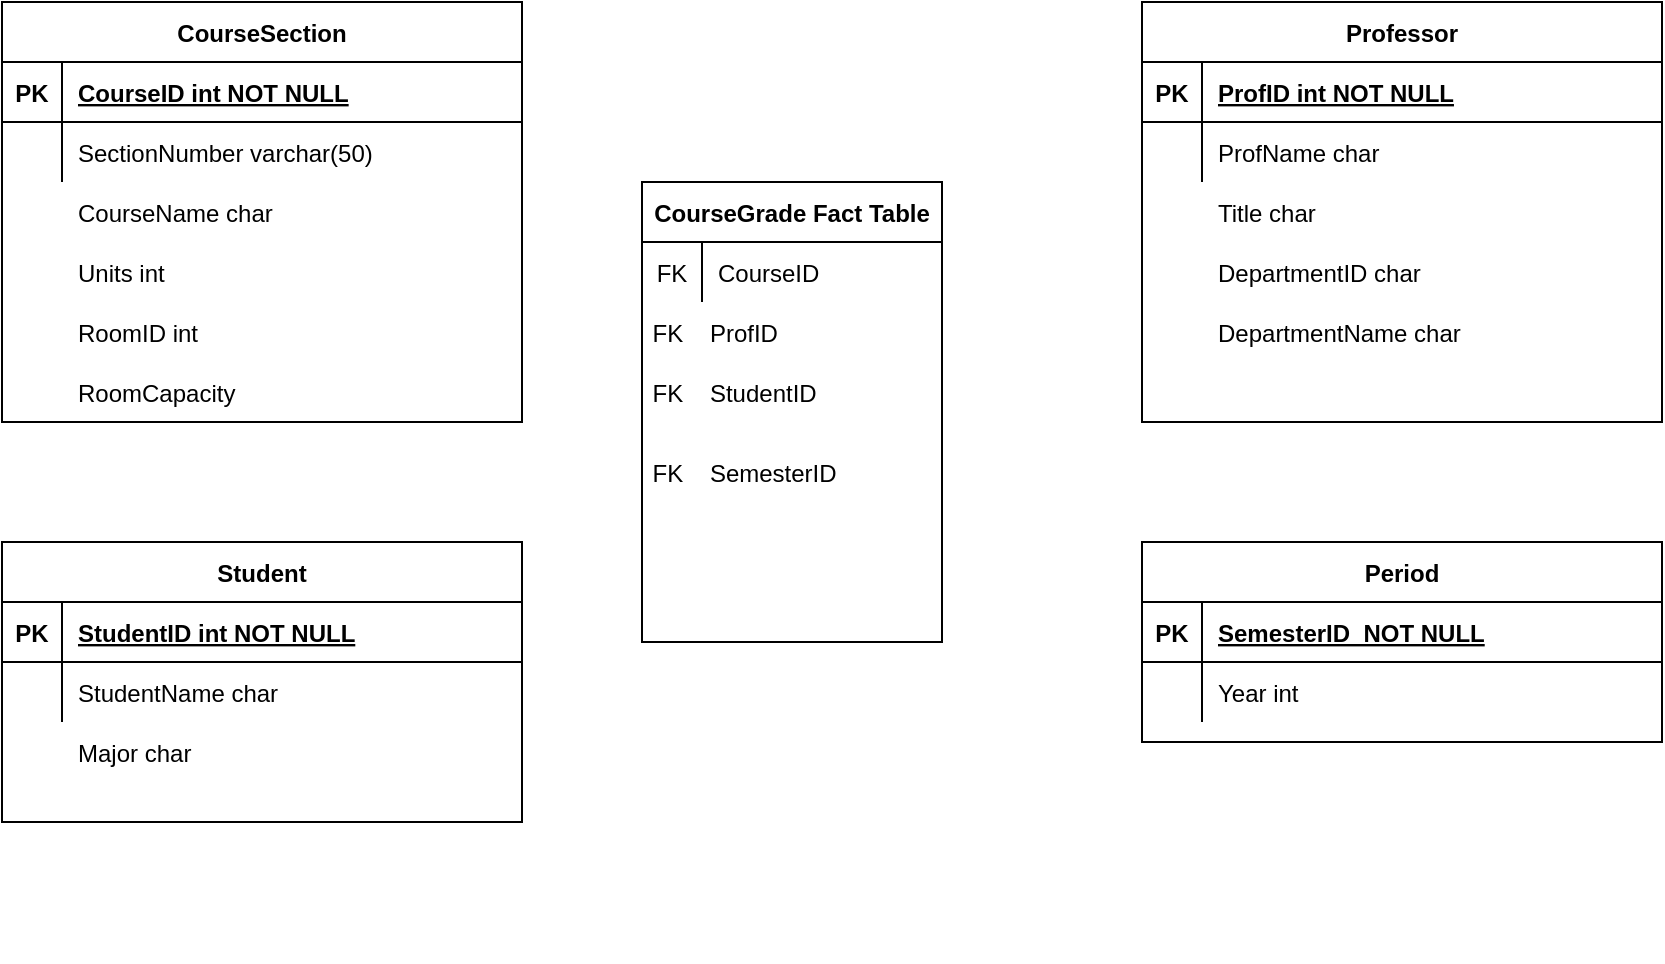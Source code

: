 <mxfile version="14.3.1" type="github">
  <diagram id="R2lEEEUBdFMjLlhIrx00" name="Page-1">
    <mxGraphModel dx="1502" dy="636" grid="1" gridSize="10" guides="1" tooltips="1" connect="1" arrows="1" fold="1" page="1" pageScale="1" pageWidth="850" pageHeight="1100" math="0" shadow="0" extFonts="Permanent Marker^https://fonts.googleapis.com/css?family=Permanent+Marker">
      <root>
        <mxCell id="0" />
        <mxCell id="1" parent="0" />
        <mxCell id="TcHfsEsMlf1itU261kh--9" value="" style="group" vertex="1" connectable="0" parent="1">
          <mxGeometry x="10" y="100" width="260" height="210" as="geometry" />
        </mxCell>
        <mxCell id="C-vyLk0tnHw3VtMMgP7b-23" value="CourseSection" style="shape=table;startSize=30;container=1;collapsible=1;childLayout=tableLayout;fixedRows=1;rowLines=0;fontStyle=1;align=center;resizeLast=1;" parent="TcHfsEsMlf1itU261kh--9" vertex="1">
          <mxGeometry width="260" height="210" as="geometry" />
        </mxCell>
        <mxCell id="C-vyLk0tnHw3VtMMgP7b-24" value="" style="shape=partialRectangle;collapsible=0;dropTarget=0;pointerEvents=0;fillColor=none;points=[[0,0.5],[1,0.5]];portConstraint=eastwest;top=0;left=0;right=0;bottom=1;" parent="C-vyLk0tnHw3VtMMgP7b-23" vertex="1">
          <mxGeometry y="30" width="260" height="30" as="geometry" />
        </mxCell>
        <mxCell id="C-vyLk0tnHw3VtMMgP7b-25" value="PK" style="shape=partialRectangle;overflow=hidden;connectable=0;fillColor=none;top=0;left=0;bottom=0;right=0;fontStyle=1;" parent="C-vyLk0tnHw3VtMMgP7b-24" vertex="1">
          <mxGeometry width="30" height="30" as="geometry" />
        </mxCell>
        <mxCell id="C-vyLk0tnHw3VtMMgP7b-26" value="CourseID int NOT NULL" style="shape=partialRectangle;overflow=hidden;connectable=0;fillColor=none;top=0;left=0;bottom=0;right=0;align=left;spacingLeft=6;fontStyle=5;" parent="C-vyLk0tnHw3VtMMgP7b-24" vertex="1">
          <mxGeometry x="30" width="230" height="30" as="geometry" />
        </mxCell>
        <mxCell id="C-vyLk0tnHw3VtMMgP7b-27" value="" style="shape=partialRectangle;collapsible=0;dropTarget=0;pointerEvents=0;fillColor=none;points=[[0,0.5],[1,0.5]];portConstraint=eastwest;top=0;left=0;right=0;bottom=0;" parent="C-vyLk0tnHw3VtMMgP7b-23" vertex="1">
          <mxGeometry y="60" width="260" height="30" as="geometry" />
        </mxCell>
        <mxCell id="C-vyLk0tnHw3VtMMgP7b-28" value="" style="shape=partialRectangle;overflow=hidden;connectable=0;fillColor=none;top=0;left=0;bottom=0;right=0;" parent="C-vyLk0tnHw3VtMMgP7b-27" vertex="1">
          <mxGeometry width="30" height="30" as="geometry" />
        </mxCell>
        <mxCell id="C-vyLk0tnHw3VtMMgP7b-29" value="SectionNumber varchar(50)" style="shape=partialRectangle;overflow=hidden;connectable=0;fillColor=none;top=0;left=0;bottom=0;right=0;align=left;spacingLeft=6;" parent="C-vyLk0tnHw3VtMMgP7b-27" vertex="1">
          <mxGeometry x="30" width="230" height="30" as="geometry" />
        </mxCell>
        <mxCell id="TcHfsEsMlf1itU261kh--2" value="" style="shape=partialRectangle;collapsible=0;dropTarget=0;pointerEvents=0;fillColor=none;points=[[0,0.5],[1,0.5]];portConstraint=eastwest;top=0;left=0;right=0;bottom=0;" vertex="1" parent="TcHfsEsMlf1itU261kh--9">
          <mxGeometry y="90" width="260" height="30" as="geometry" />
        </mxCell>
        <mxCell id="TcHfsEsMlf1itU261kh--3" value="" style="shape=partialRectangle;overflow=hidden;connectable=0;fillColor=none;top=0;left=0;bottom=0;right=0;" vertex="1" parent="TcHfsEsMlf1itU261kh--2">
          <mxGeometry width="30" height="30" as="geometry" />
        </mxCell>
        <mxCell id="TcHfsEsMlf1itU261kh--4" value="CourseName char" style="shape=partialRectangle;overflow=hidden;connectable=0;fillColor=none;top=0;left=0;bottom=0;right=0;align=left;spacingLeft=6;" vertex="1" parent="TcHfsEsMlf1itU261kh--2">
          <mxGeometry x="30" width="230" height="30" as="geometry" />
        </mxCell>
        <mxCell id="TcHfsEsMlf1itU261kh--5" value="Units int" style="shape=partialRectangle;overflow=hidden;connectable=0;fillColor=none;top=0;left=0;bottom=0;right=0;align=left;spacingLeft=6;" vertex="1" parent="TcHfsEsMlf1itU261kh--9">
          <mxGeometry x="30" y="120" width="230" height="30" as="geometry" />
        </mxCell>
        <mxCell id="TcHfsEsMlf1itU261kh--6" value="RoomID int" style="shape=partialRectangle;overflow=hidden;connectable=0;fillColor=none;top=0;left=0;bottom=0;right=0;align=left;spacingLeft=6;" vertex="1" parent="TcHfsEsMlf1itU261kh--9">
          <mxGeometry x="30" y="150" width="230" height="30" as="geometry" />
        </mxCell>
        <mxCell id="TcHfsEsMlf1itU261kh--7" value="RoomCapacity" style="shape=partialRectangle;overflow=hidden;connectable=0;fillColor=none;top=0;left=0;bottom=0;right=0;align=left;spacingLeft=6;" vertex="1" parent="TcHfsEsMlf1itU261kh--9">
          <mxGeometry x="30" y="180" width="230" height="30" as="geometry" />
        </mxCell>
        <mxCell id="TcHfsEsMlf1itU261kh--10" value="" style="group" vertex="1" connectable="0" parent="1">
          <mxGeometry x="440" y="370" width="260" height="210" as="geometry" />
        </mxCell>
        <mxCell id="TcHfsEsMlf1itU261kh--11" value="Period" style="shape=table;startSize=30;container=1;collapsible=1;childLayout=tableLayout;fixedRows=1;rowLines=0;fontStyle=1;align=center;resizeLast=1;" vertex="1" parent="TcHfsEsMlf1itU261kh--10">
          <mxGeometry x="140" width="260" height="100" as="geometry" />
        </mxCell>
        <mxCell id="TcHfsEsMlf1itU261kh--12" value="" style="shape=partialRectangle;collapsible=0;dropTarget=0;pointerEvents=0;fillColor=none;points=[[0,0.5],[1,0.5]];portConstraint=eastwest;top=0;left=0;right=0;bottom=1;" vertex="1" parent="TcHfsEsMlf1itU261kh--11">
          <mxGeometry y="30" width="260" height="30" as="geometry" />
        </mxCell>
        <mxCell id="TcHfsEsMlf1itU261kh--13" value="PK" style="shape=partialRectangle;overflow=hidden;connectable=0;fillColor=none;top=0;left=0;bottom=0;right=0;fontStyle=1;" vertex="1" parent="TcHfsEsMlf1itU261kh--12">
          <mxGeometry width="30" height="30" as="geometry" />
        </mxCell>
        <mxCell id="TcHfsEsMlf1itU261kh--14" value="SemesterID  NOT NULL" style="shape=partialRectangle;overflow=hidden;connectable=0;fillColor=none;top=0;left=0;bottom=0;right=0;align=left;spacingLeft=6;fontStyle=5;" vertex="1" parent="TcHfsEsMlf1itU261kh--12">
          <mxGeometry x="30" width="230" height="30" as="geometry" />
        </mxCell>
        <mxCell id="TcHfsEsMlf1itU261kh--15" value="" style="shape=partialRectangle;collapsible=0;dropTarget=0;pointerEvents=0;fillColor=none;points=[[0,0.5],[1,0.5]];portConstraint=eastwest;top=0;left=0;right=0;bottom=0;" vertex="1" parent="TcHfsEsMlf1itU261kh--11">
          <mxGeometry y="60" width="260" height="30" as="geometry" />
        </mxCell>
        <mxCell id="TcHfsEsMlf1itU261kh--16" value="" style="shape=partialRectangle;overflow=hidden;connectable=0;fillColor=none;top=0;left=0;bottom=0;right=0;" vertex="1" parent="TcHfsEsMlf1itU261kh--15">
          <mxGeometry width="30" height="30" as="geometry" />
        </mxCell>
        <mxCell id="TcHfsEsMlf1itU261kh--17" value="Year int" style="shape=partialRectangle;overflow=hidden;connectable=0;fillColor=none;top=0;left=0;bottom=0;right=0;align=left;spacingLeft=6;" vertex="1" parent="TcHfsEsMlf1itU261kh--15">
          <mxGeometry x="30" width="230" height="30" as="geometry" />
        </mxCell>
        <mxCell id="TcHfsEsMlf1itU261kh--24" value="" style="group" vertex="1" connectable="0" parent="1">
          <mxGeometry x="10" y="370" width="260" height="210" as="geometry" />
        </mxCell>
        <mxCell id="TcHfsEsMlf1itU261kh--25" value="Student" style="shape=table;startSize=30;container=1;collapsible=1;childLayout=tableLayout;fixedRows=1;rowLines=0;fontStyle=1;align=center;resizeLast=1;" vertex="1" parent="TcHfsEsMlf1itU261kh--24">
          <mxGeometry width="260" height="140" as="geometry" />
        </mxCell>
        <mxCell id="TcHfsEsMlf1itU261kh--26" value="" style="shape=partialRectangle;collapsible=0;dropTarget=0;pointerEvents=0;fillColor=none;points=[[0,0.5],[1,0.5]];portConstraint=eastwest;top=0;left=0;right=0;bottom=1;" vertex="1" parent="TcHfsEsMlf1itU261kh--25">
          <mxGeometry y="30" width="260" height="30" as="geometry" />
        </mxCell>
        <mxCell id="TcHfsEsMlf1itU261kh--27" value="PK" style="shape=partialRectangle;overflow=hidden;connectable=0;fillColor=none;top=0;left=0;bottom=0;right=0;fontStyle=1;" vertex="1" parent="TcHfsEsMlf1itU261kh--26">
          <mxGeometry width="30" height="30" as="geometry" />
        </mxCell>
        <mxCell id="TcHfsEsMlf1itU261kh--28" value="StudentID int NOT NULL" style="shape=partialRectangle;overflow=hidden;connectable=0;fillColor=none;top=0;left=0;bottom=0;right=0;align=left;spacingLeft=6;fontStyle=5;" vertex="1" parent="TcHfsEsMlf1itU261kh--26">
          <mxGeometry x="30" width="230" height="30" as="geometry" />
        </mxCell>
        <mxCell id="TcHfsEsMlf1itU261kh--29" value="" style="shape=partialRectangle;collapsible=0;dropTarget=0;pointerEvents=0;fillColor=none;points=[[0,0.5],[1,0.5]];portConstraint=eastwest;top=0;left=0;right=0;bottom=0;" vertex="1" parent="TcHfsEsMlf1itU261kh--25">
          <mxGeometry y="60" width="260" height="30" as="geometry" />
        </mxCell>
        <mxCell id="TcHfsEsMlf1itU261kh--30" value="" style="shape=partialRectangle;overflow=hidden;connectable=0;fillColor=none;top=0;left=0;bottom=0;right=0;" vertex="1" parent="TcHfsEsMlf1itU261kh--29">
          <mxGeometry width="30" height="30" as="geometry" />
        </mxCell>
        <mxCell id="TcHfsEsMlf1itU261kh--31" value="StudentName char" style="shape=partialRectangle;overflow=hidden;connectable=0;fillColor=none;top=0;left=0;bottom=0;right=0;align=left;spacingLeft=6;" vertex="1" parent="TcHfsEsMlf1itU261kh--29">
          <mxGeometry x="30" width="230" height="30" as="geometry" />
        </mxCell>
        <mxCell id="TcHfsEsMlf1itU261kh--32" value="" style="shape=partialRectangle;collapsible=0;dropTarget=0;pointerEvents=0;fillColor=none;points=[[0,0.5],[1,0.5]];portConstraint=eastwest;top=0;left=0;right=0;bottom=0;" vertex="1" parent="TcHfsEsMlf1itU261kh--24">
          <mxGeometry y="90" width="260" height="30" as="geometry" />
        </mxCell>
        <mxCell id="TcHfsEsMlf1itU261kh--33" value="" style="shape=partialRectangle;overflow=hidden;connectable=0;fillColor=none;top=0;left=0;bottom=0;right=0;" vertex="1" parent="TcHfsEsMlf1itU261kh--32">
          <mxGeometry width="30" height="30" as="geometry" />
        </mxCell>
        <mxCell id="TcHfsEsMlf1itU261kh--34" value="Major char" style="shape=partialRectangle;overflow=hidden;connectable=0;fillColor=none;top=0;left=0;bottom=0;right=0;align=left;spacingLeft=6;" vertex="1" parent="TcHfsEsMlf1itU261kh--32">
          <mxGeometry x="30" width="230" height="30" as="geometry" />
        </mxCell>
        <mxCell id="TcHfsEsMlf1itU261kh--36" value="" style="shape=partialRectangle;overflow=hidden;connectable=0;fillColor=none;top=0;left=0;bottom=0;right=0;align=left;spacingLeft=6;" vertex="1" parent="TcHfsEsMlf1itU261kh--24">
          <mxGeometry x="30" y="150" width="230" height="30" as="geometry" />
        </mxCell>
        <mxCell id="TcHfsEsMlf1itU261kh--38" value="" style="group" vertex="1" connectable="0" parent="1">
          <mxGeometry x="580" y="100" width="260" height="210" as="geometry" />
        </mxCell>
        <mxCell id="TcHfsEsMlf1itU261kh--39" value="Professor" style="shape=table;startSize=30;container=1;collapsible=1;childLayout=tableLayout;fixedRows=1;rowLines=0;fontStyle=1;align=center;resizeLast=1;" vertex="1" parent="TcHfsEsMlf1itU261kh--38">
          <mxGeometry width="260" height="210" as="geometry" />
        </mxCell>
        <mxCell id="TcHfsEsMlf1itU261kh--40" value="" style="shape=partialRectangle;collapsible=0;dropTarget=0;pointerEvents=0;fillColor=none;points=[[0,0.5],[1,0.5]];portConstraint=eastwest;top=0;left=0;right=0;bottom=1;" vertex="1" parent="TcHfsEsMlf1itU261kh--39">
          <mxGeometry y="30" width="260" height="30" as="geometry" />
        </mxCell>
        <mxCell id="TcHfsEsMlf1itU261kh--41" value="PK" style="shape=partialRectangle;overflow=hidden;connectable=0;fillColor=none;top=0;left=0;bottom=0;right=0;fontStyle=1;" vertex="1" parent="TcHfsEsMlf1itU261kh--40">
          <mxGeometry width="30" height="30" as="geometry" />
        </mxCell>
        <mxCell id="TcHfsEsMlf1itU261kh--42" value="ProfID int NOT NULL" style="shape=partialRectangle;overflow=hidden;connectable=0;fillColor=none;top=0;left=0;bottom=0;right=0;align=left;spacingLeft=6;fontStyle=5;" vertex="1" parent="TcHfsEsMlf1itU261kh--40">
          <mxGeometry x="30" width="230" height="30" as="geometry" />
        </mxCell>
        <mxCell id="TcHfsEsMlf1itU261kh--43" value="" style="shape=partialRectangle;collapsible=0;dropTarget=0;pointerEvents=0;fillColor=none;points=[[0,0.5],[1,0.5]];portConstraint=eastwest;top=0;left=0;right=0;bottom=0;" vertex="1" parent="TcHfsEsMlf1itU261kh--39">
          <mxGeometry y="60" width="260" height="30" as="geometry" />
        </mxCell>
        <mxCell id="TcHfsEsMlf1itU261kh--44" value="" style="shape=partialRectangle;overflow=hidden;connectable=0;fillColor=none;top=0;left=0;bottom=0;right=0;" vertex="1" parent="TcHfsEsMlf1itU261kh--43">
          <mxGeometry width="30" height="30" as="geometry" />
        </mxCell>
        <mxCell id="TcHfsEsMlf1itU261kh--45" value="ProfName char" style="shape=partialRectangle;overflow=hidden;connectable=0;fillColor=none;top=0;left=0;bottom=0;right=0;align=left;spacingLeft=6;" vertex="1" parent="TcHfsEsMlf1itU261kh--43">
          <mxGeometry x="30" width="230" height="30" as="geometry" />
        </mxCell>
        <mxCell id="TcHfsEsMlf1itU261kh--46" value="" style="shape=partialRectangle;collapsible=0;dropTarget=0;pointerEvents=0;fillColor=none;points=[[0,0.5],[1,0.5]];portConstraint=eastwest;top=0;left=0;right=0;bottom=0;" vertex="1" parent="TcHfsEsMlf1itU261kh--38">
          <mxGeometry y="90" width="260" height="30" as="geometry" />
        </mxCell>
        <mxCell id="TcHfsEsMlf1itU261kh--47" value="" style="shape=partialRectangle;overflow=hidden;connectable=0;fillColor=none;top=0;left=0;bottom=0;right=0;" vertex="1" parent="TcHfsEsMlf1itU261kh--46">
          <mxGeometry width="30" height="30" as="geometry" />
        </mxCell>
        <mxCell id="TcHfsEsMlf1itU261kh--48" value="Title char" style="shape=partialRectangle;overflow=hidden;connectable=0;fillColor=none;top=0;left=0;bottom=0;right=0;align=left;spacingLeft=6;" vertex="1" parent="TcHfsEsMlf1itU261kh--46">
          <mxGeometry x="30" width="230" height="30" as="geometry" />
        </mxCell>
        <mxCell id="TcHfsEsMlf1itU261kh--49" value="DepartmentID char" style="shape=partialRectangle;overflow=hidden;connectable=0;fillColor=none;top=0;left=0;bottom=0;right=0;align=left;spacingLeft=6;" vertex="1" parent="TcHfsEsMlf1itU261kh--38">
          <mxGeometry x="30" y="120" width="230" height="30" as="geometry" />
        </mxCell>
        <mxCell id="TcHfsEsMlf1itU261kh--50" value="DepartmentName char" style="shape=partialRectangle;overflow=hidden;connectable=0;fillColor=none;top=0;left=0;bottom=0;right=0;align=left;spacingLeft=6;" vertex="1" parent="TcHfsEsMlf1itU261kh--38">
          <mxGeometry x="30" y="150" width="230" height="30" as="geometry" />
        </mxCell>
        <mxCell id="TcHfsEsMlf1itU261kh--52" value="" style="group" vertex="1" connectable="0" parent="1">
          <mxGeometry x="330" y="190" width="270" height="230" as="geometry" />
        </mxCell>
        <mxCell id="TcHfsEsMlf1itU261kh--71" value="" style="group" vertex="1" connectable="0" parent="TcHfsEsMlf1itU261kh--52">
          <mxGeometry width="150" height="230" as="geometry" />
        </mxCell>
        <mxCell id="TcHfsEsMlf1itU261kh--53" value="CourseGrade Fact Table" style="shape=table;startSize=30;container=1;collapsible=1;childLayout=tableLayout;fixedRows=1;rowLines=0;fontStyle=1;align=center;resizeLast=1;" vertex="1" parent="TcHfsEsMlf1itU261kh--71">
          <mxGeometry width="150" height="230" as="geometry" />
        </mxCell>
        <mxCell id="TcHfsEsMlf1itU261kh--57" value="" style="shape=partialRectangle;collapsible=0;dropTarget=0;pointerEvents=0;fillColor=none;points=[[0,0.5],[1,0.5]];portConstraint=eastwest;top=0;left=0;right=0;bottom=0;" vertex="1" parent="TcHfsEsMlf1itU261kh--53">
          <mxGeometry y="30" width="150" height="30" as="geometry" />
        </mxCell>
        <mxCell id="TcHfsEsMlf1itU261kh--58" value="FK" style="shape=partialRectangle;overflow=hidden;connectable=0;fillColor=none;top=0;left=0;bottom=0;right=0;" vertex="1" parent="TcHfsEsMlf1itU261kh--57">
          <mxGeometry width="30" height="30" as="geometry" />
        </mxCell>
        <mxCell id="TcHfsEsMlf1itU261kh--59" value="CourseID" style="shape=partialRectangle;overflow=hidden;connectable=0;fillColor=none;top=0;left=0;bottom=0;right=0;align=left;spacingLeft=6;" vertex="1" parent="TcHfsEsMlf1itU261kh--57">
          <mxGeometry x="30" width="120" height="30" as="geometry" />
        </mxCell>
        <mxCell id="TcHfsEsMlf1itU261kh--65" value="FK" style="shape=partialRectangle;overflow=hidden;connectable=0;fillColor=none;top=0;left=0;bottom=0;right=0;" vertex="1" parent="TcHfsEsMlf1itU261kh--71">
          <mxGeometry y="60" width="25.962" height="30" as="geometry" />
        </mxCell>
        <mxCell id="TcHfsEsMlf1itU261kh--66" value="ProfID" style="shape=partialRectangle;overflow=hidden;connectable=0;fillColor=none;top=0;left=0;bottom=0;right=0;align=left;spacingLeft=6;" vertex="1" parent="TcHfsEsMlf1itU261kh--71">
          <mxGeometry x="25.96" y="60" width="114.04" height="30" as="geometry" />
        </mxCell>
        <mxCell id="TcHfsEsMlf1itU261kh--67" value="FK" style="shape=partialRectangle;overflow=hidden;connectable=0;fillColor=none;top=0;left=0;bottom=0;right=0;" vertex="1" parent="TcHfsEsMlf1itU261kh--71">
          <mxGeometry y="90" width="25.962" height="30" as="geometry" />
        </mxCell>
        <mxCell id="TcHfsEsMlf1itU261kh--68" value="StudentID" style="shape=partialRectangle;overflow=hidden;connectable=0;fillColor=none;top=0;left=0;bottom=0;right=0;align=left;spacingLeft=6;" vertex="1" parent="TcHfsEsMlf1itU261kh--71">
          <mxGeometry x="25.96" y="90" width="124.04" height="30" as="geometry" />
        </mxCell>
        <mxCell id="TcHfsEsMlf1itU261kh--69" value="FK" style="shape=partialRectangle;overflow=hidden;connectable=0;fillColor=none;top=0;left=0;bottom=0;right=0;" vertex="1" parent="TcHfsEsMlf1itU261kh--71">
          <mxGeometry y="130" width="25.962" height="30" as="geometry" />
        </mxCell>
        <mxCell id="TcHfsEsMlf1itU261kh--70" value="SemesterID" style="shape=partialRectangle;overflow=hidden;connectable=0;fillColor=none;top=0;left=0;bottom=0;right=0;align=left;spacingLeft=6;" vertex="1" parent="TcHfsEsMlf1itU261kh--71">
          <mxGeometry x="25.96" y="130" width="114.04" height="30" as="geometry" />
        </mxCell>
      </root>
    </mxGraphModel>
  </diagram>
</mxfile>
